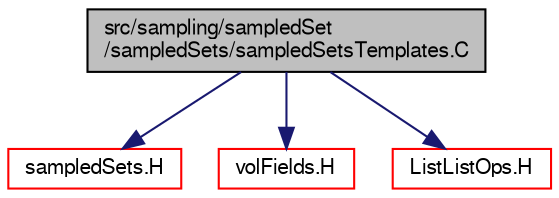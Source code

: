 digraph "src/sampling/sampledSet/sampledSets/sampledSetsTemplates.C"
{
  bgcolor="transparent";
  edge [fontname="FreeSans",fontsize="10",labelfontname="FreeSans",labelfontsize="10"];
  node [fontname="FreeSans",fontsize="10",shape=record];
  Node0 [label="src/sampling/sampledSet\l/sampledSets/sampledSetsTemplates.C",height=0.2,width=0.4,color="black", fillcolor="grey75", style="filled", fontcolor="black"];
  Node0 -> Node1 [color="midnightblue",fontsize="10",style="solid",fontname="FreeSans"];
  Node1 [label="sampledSets.H",height=0.2,width=0.4,color="red",URL="$a14666.html"];
  Node0 -> Node306 [color="midnightblue",fontsize="10",style="solid",fontname="FreeSans"];
  Node306 [label="volFields.H",height=0.2,width=0.4,color="red",URL="$a02750.html"];
  Node0 -> Node163 [color="midnightblue",fontsize="10",style="solid",fontname="FreeSans"];
  Node163 [label="ListListOps.H",height=0.2,width=0.4,color="red",URL="$a08681.html"];
}
